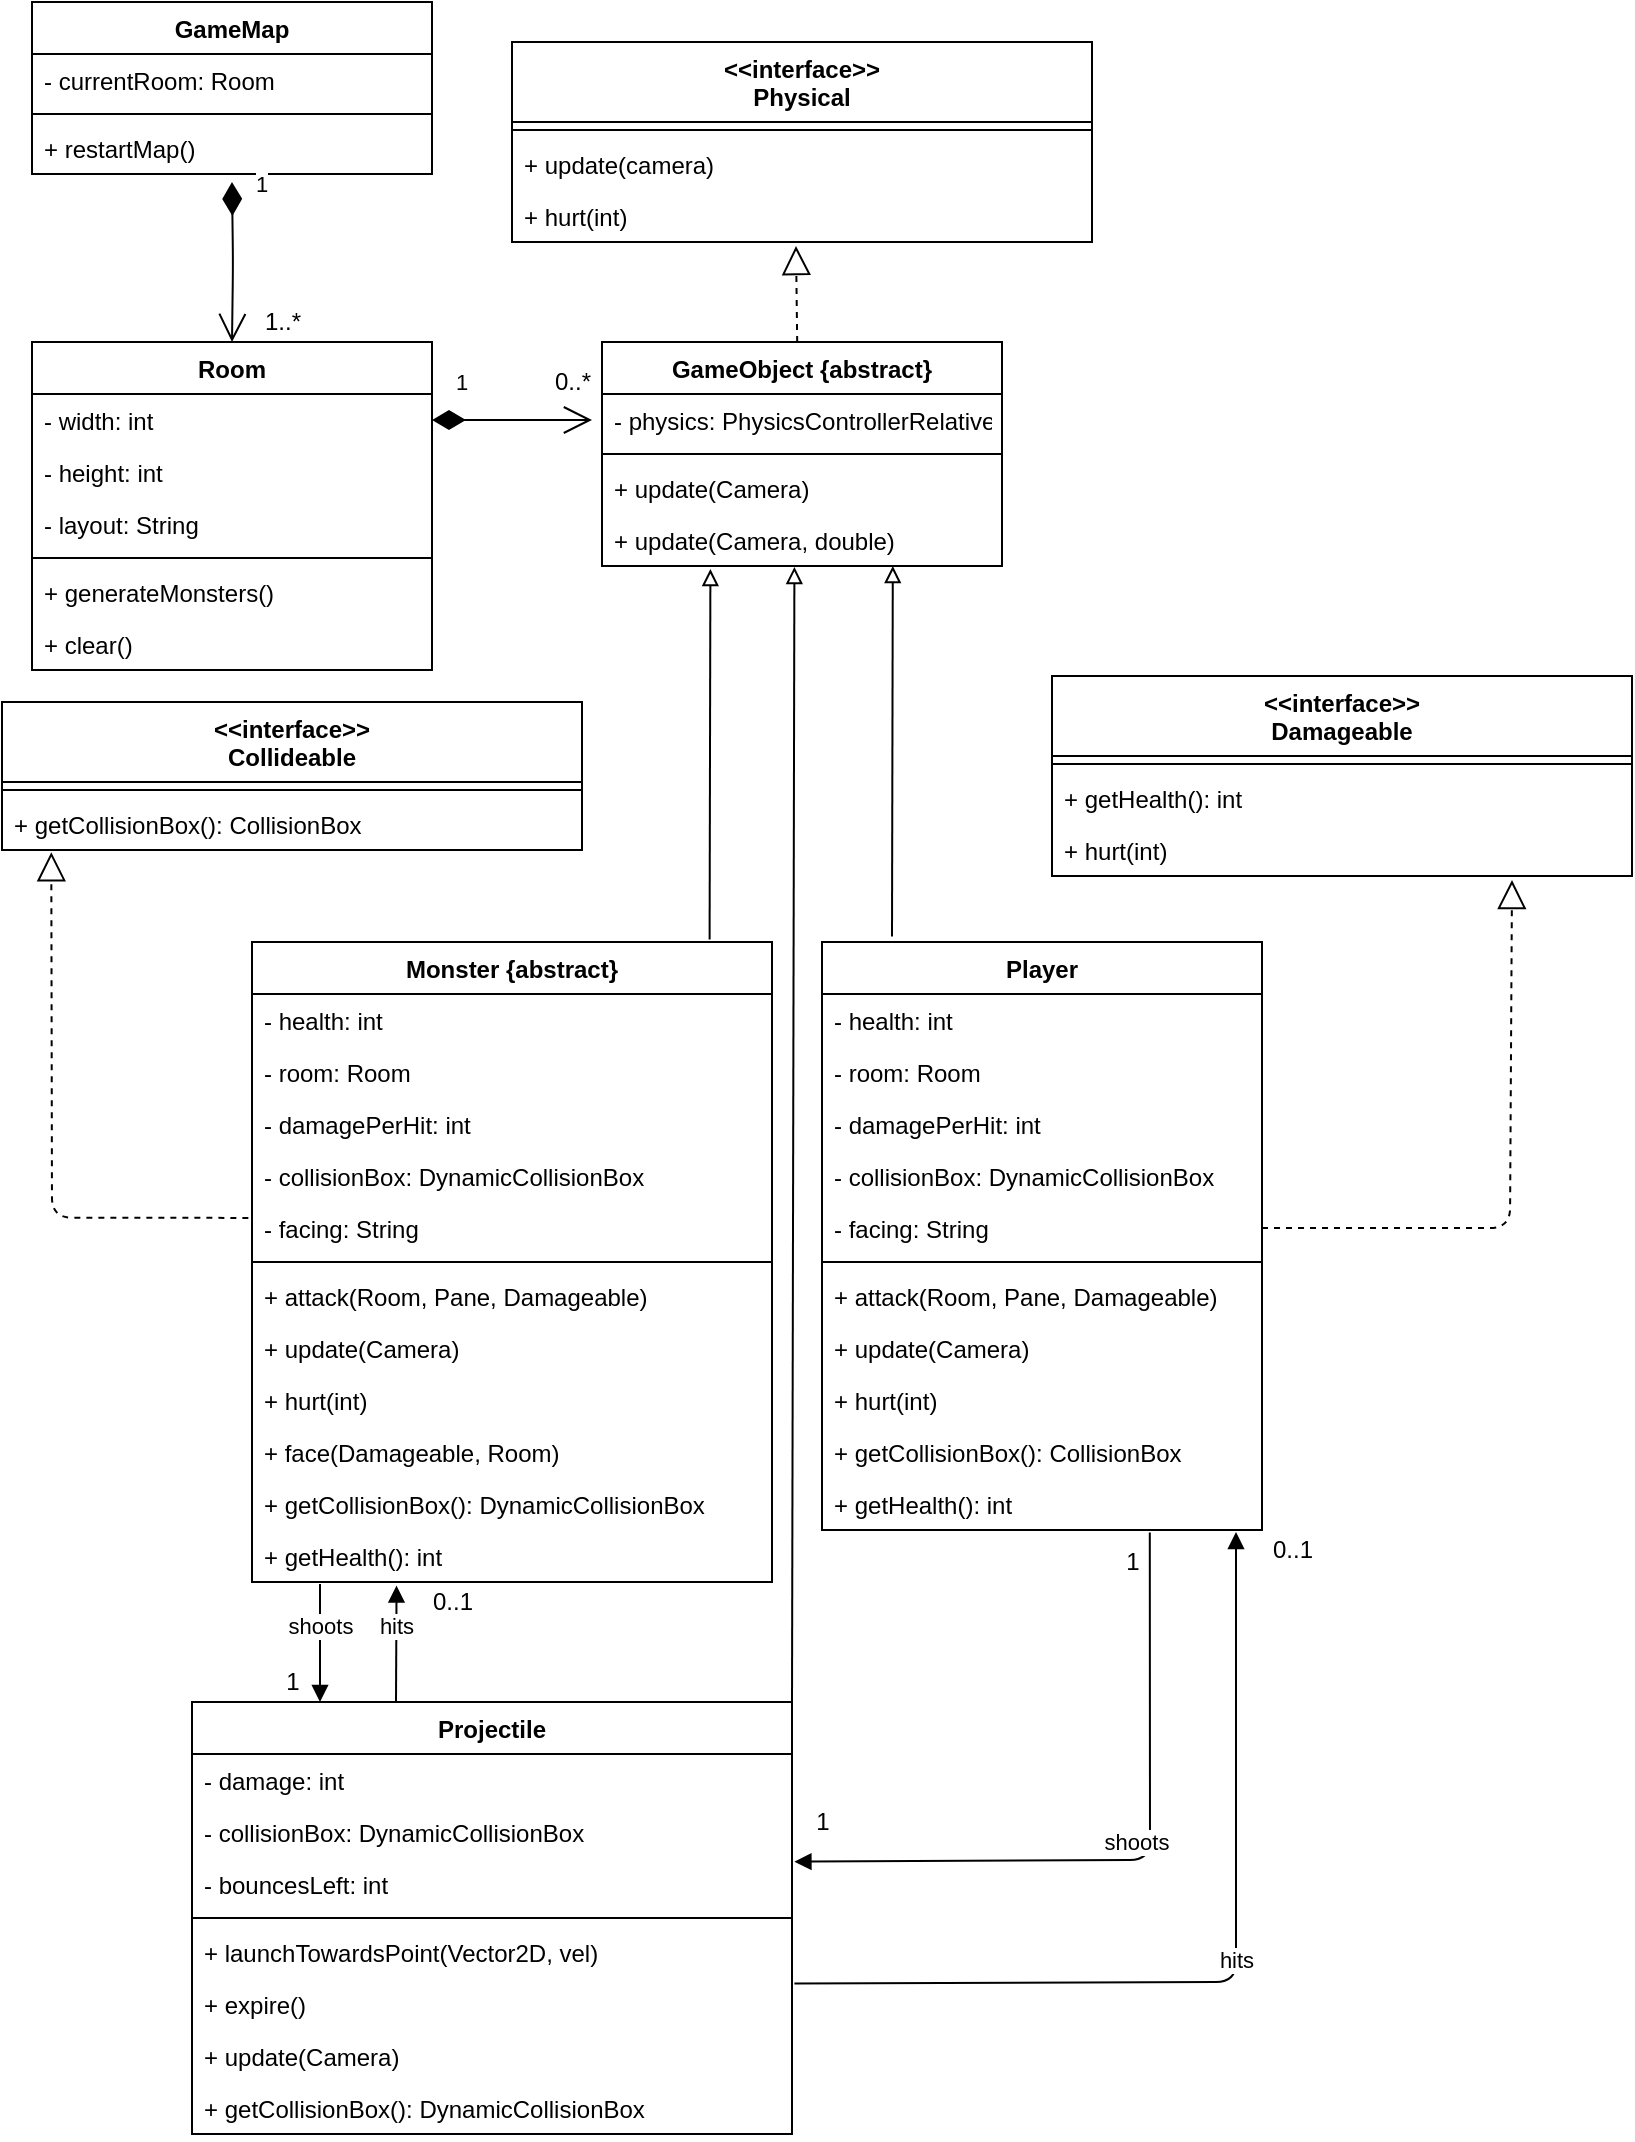<mxfile version="14.6.1" type="device"><diagram id="3t96VXbxoKb8-Y_9iRvL" name="Page-1"><mxGraphModel dx="-1938" dy="858" grid="1" gridSize="10" guides="1" tooltips="1" connect="1" arrows="1" fold="1" page="1" pageScale="1" pageWidth="850" pageHeight="1100" math="0" shadow="0"><root><mxCell id="0"/><mxCell id="1" parent="0"/><mxCell id="FaftBdrVpX5m8-xm0CtU-35" value="&lt;&lt;interface&gt;&gt;&#10;Physical" style="swimlane;fontStyle=1;align=center;verticalAlign=top;childLayout=stackLayout;horizontal=1;startSize=40;horizontalStack=0;resizeParent=1;resizeParentMax=0;resizeLast=0;collapsible=1;marginBottom=0;whiteSpace=wrap;" parent="1" vertex="1"><mxGeometry x="3670" y="20" width="290" height="100" as="geometry"/></mxCell><mxCell id="FaftBdrVpX5m8-xm0CtU-36" value="" style="line;strokeWidth=1;fillColor=none;align=left;verticalAlign=middle;spacingTop=-1;spacingLeft=3;spacingRight=3;rotatable=0;labelPosition=right;points=[];portConstraint=eastwest;" parent="FaftBdrVpX5m8-xm0CtU-35" vertex="1"><mxGeometry y="40" width="290" height="8" as="geometry"/></mxCell><mxCell id="FaftBdrVpX5m8-xm0CtU-37" value="+ update(camera)" style="text;strokeColor=none;fillColor=none;align=left;verticalAlign=top;spacingLeft=4;spacingRight=4;overflow=hidden;rotatable=0;points=[[0,0.5],[1,0.5]];portConstraint=eastwest;" parent="FaftBdrVpX5m8-xm0CtU-35" vertex="1"><mxGeometry y="48" width="290" height="26" as="geometry"/></mxCell><mxCell id="FaftBdrVpX5m8-xm0CtU-38" value="+ hurt(int)" style="text;strokeColor=none;fillColor=none;align=left;verticalAlign=top;spacingLeft=4;spacingRight=4;overflow=hidden;rotatable=0;points=[[0,0.5],[1,0.5]];portConstraint=eastwest;" parent="FaftBdrVpX5m8-xm0CtU-35" vertex="1"><mxGeometry y="74" width="290" height="26" as="geometry"/></mxCell><mxCell id="FaftBdrVpX5m8-xm0CtU-39" value="GameObject {abstract}" style="swimlane;fontStyle=1;align=center;verticalAlign=top;childLayout=stackLayout;horizontal=1;startSize=26;horizontalStack=0;resizeParent=1;resizeParentMax=0;resizeLast=0;collapsible=1;marginBottom=0;fontSize=12;" parent="1" vertex="1"><mxGeometry x="3715" y="170" width="200" height="112" as="geometry"/></mxCell><mxCell id="FaftBdrVpX5m8-xm0CtU-40" value="- physics: PhysicsControllerRelative" style="text;strokeColor=none;fillColor=none;align=left;verticalAlign=top;spacingLeft=4;spacingRight=4;overflow=hidden;rotatable=0;points=[[0,0.5],[1,0.5]];portConstraint=eastwest;" parent="FaftBdrVpX5m8-xm0CtU-39" vertex="1"><mxGeometry y="26" width="200" height="26" as="geometry"/></mxCell><mxCell id="FaftBdrVpX5m8-xm0CtU-41" value="" style="line;strokeWidth=1;fillColor=none;align=left;verticalAlign=middle;spacingTop=-1;spacingLeft=3;spacingRight=3;rotatable=0;labelPosition=right;points=[];portConstraint=eastwest;" parent="FaftBdrVpX5m8-xm0CtU-39" vertex="1"><mxGeometry y="52" width="200" height="8" as="geometry"/></mxCell><mxCell id="FaftBdrVpX5m8-xm0CtU-42" value="+ update(Camera)" style="text;strokeColor=none;fillColor=none;align=left;verticalAlign=top;spacingLeft=4;spacingRight=4;overflow=hidden;rotatable=0;points=[[0,0.5],[1,0.5]];portConstraint=eastwest;" parent="FaftBdrVpX5m8-xm0CtU-39" vertex="1"><mxGeometry y="60" width="200" height="26" as="geometry"/></mxCell><mxCell id="FaftBdrVpX5m8-xm0CtU-43" value="+ update(Camera, double)" style="text;strokeColor=none;fillColor=none;align=left;verticalAlign=top;spacingLeft=4;spacingRight=4;overflow=hidden;rotatable=0;points=[[0,0.5],[1,0.5]];portConstraint=eastwest;fontSize=12;" parent="FaftBdrVpX5m8-xm0CtU-39" vertex="1"><mxGeometry y="86" width="200" height="26" as="geometry"/></mxCell><mxCell id="FaftBdrVpX5m8-xm0CtU-44" value="&lt;&lt;interface&gt;&gt;&#10;Damageable" style="swimlane;fontStyle=1;align=center;verticalAlign=top;childLayout=stackLayout;horizontal=1;startSize=40;horizontalStack=0;resizeParent=1;resizeParentMax=0;resizeLast=0;collapsible=1;marginBottom=0;whiteSpace=wrap;" parent="1" vertex="1"><mxGeometry x="3940" y="337" width="290" height="100" as="geometry"/></mxCell><mxCell id="FaftBdrVpX5m8-xm0CtU-45" value="" style="line;strokeWidth=1;fillColor=none;align=left;verticalAlign=middle;spacingTop=-1;spacingLeft=3;spacingRight=3;rotatable=0;labelPosition=right;points=[];portConstraint=eastwest;" parent="FaftBdrVpX5m8-xm0CtU-44" vertex="1"><mxGeometry y="40" width="290" height="8" as="geometry"/></mxCell><mxCell id="FaftBdrVpX5m8-xm0CtU-46" value="+ getHealth(): int" style="text;strokeColor=none;fillColor=none;align=left;verticalAlign=top;spacingLeft=4;spacingRight=4;overflow=hidden;rotatable=0;points=[[0,0.5],[1,0.5]];portConstraint=eastwest;" parent="FaftBdrVpX5m8-xm0CtU-44" vertex="1"><mxGeometry y="48" width="290" height="26" as="geometry"/></mxCell><mxCell id="FaftBdrVpX5m8-xm0CtU-47" value="+ hurt(int)" style="text;strokeColor=none;fillColor=none;align=left;verticalAlign=top;spacingLeft=4;spacingRight=4;overflow=hidden;rotatable=0;points=[[0,0.5],[1,0.5]];portConstraint=eastwest;" parent="FaftBdrVpX5m8-xm0CtU-44" vertex="1"><mxGeometry y="74" width="290" height="26" as="geometry"/></mxCell><mxCell id="FaftBdrVpX5m8-xm0CtU-48" value="&lt;&lt;interface&gt;&gt;&#10;Collideable" style="swimlane;fontStyle=1;align=center;verticalAlign=top;childLayout=stackLayout;horizontal=1;startSize=40;horizontalStack=0;resizeParent=1;resizeParentMax=0;resizeLast=0;collapsible=1;marginBottom=0;whiteSpace=wrap;" parent="1" vertex="1"><mxGeometry x="3415" y="350" width="290" height="74" as="geometry"/></mxCell><mxCell id="FaftBdrVpX5m8-xm0CtU-49" value="" style="line;strokeWidth=1;fillColor=none;align=left;verticalAlign=middle;spacingTop=-1;spacingLeft=3;spacingRight=3;rotatable=0;labelPosition=right;points=[];portConstraint=eastwest;" parent="FaftBdrVpX5m8-xm0CtU-48" vertex="1"><mxGeometry y="40" width="290" height="8" as="geometry"/></mxCell><mxCell id="FaftBdrVpX5m8-xm0CtU-50" value="+ getCollisionBox(): CollisionBox" style="text;strokeColor=none;fillColor=none;align=left;verticalAlign=top;spacingLeft=4;spacingRight=4;overflow=hidden;rotatable=0;points=[[0,0.5],[1,0.5]];portConstraint=eastwest;" parent="FaftBdrVpX5m8-xm0CtU-48" vertex="1"><mxGeometry y="48" width="290" height="26" as="geometry"/></mxCell><mxCell id="FaftBdrVpX5m8-xm0CtU-52" value="Monster {abstract}" style="swimlane;fontStyle=1;align=center;verticalAlign=top;childLayout=stackLayout;horizontal=1;startSize=26;horizontalStack=0;resizeParent=1;resizeParentMax=0;resizeLast=0;collapsible=1;marginBottom=0;" parent="1" vertex="1"><mxGeometry x="3540" y="470" width="260" height="320" as="geometry"/></mxCell><mxCell id="FaftBdrVpX5m8-xm0CtU-53" value="- health: int" style="text;strokeColor=none;fillColor=none;align=left;verticalAlign=top;spacingLeft=4;spacingRight=4;overflow=hidden;rotatable=0;points=[[0,0.5],[1,0.5]];portConstraint=eastwest;" parent="FaftBdrVpX5m8-xm0CtU-52" vertex="1"><mxGeometry y="26" width="260" height="26" as="geometry"/></mxCell><mxCell id="FaftBdrVpX5m8-xm0CtU-54" value="- room: Room" style="text;strokeColor=none;fillColor=none;align=left;verticalAlign=top;spacingLeft=4;spacingRight=4;overflow=hidden;rotatable=0;points=[[0,0.5],[1,0.5]];portConstraint=eastwest;" parent="FaftBdrVpX5m8-xm0CtU-52" vertex="1"><mxGeometry y="52" width="260" height="26" as="geometry"/></mxCell><mxCell id="FaftBdrVpX5m8-xm0CtU-55" value="- damagePerHit: int" style="text;strokeColor=none;fillColor=none;align=left;verticalAlign=top;spacingLeft=4;spacingRight=4;overflow=hidden;rotatable=0;points=[[0,0.5],[1,0.5]];portConstraint=eastwest;" parent="FaftBdrVpX5m8-xm0CtU-52" vertex="1"><mxGeometry y="78" width="260" height="26" as="geometry"/></mxCell><mxCell id="FaftBdrVpX5m8-xm0CtU-56" value="- collisionBox: DynamicCollisionBox" style="text;strokeColor=none;fillColor=none;align=left;verticalAlign=top;spacingLeft=4;spacingRight=4;overflow=hidden;rotatable=0;points=[[0,0.5],[1,0.5]];portConstraint=eastwest;" parent="FaftBdrVpX5m8-xm0CtU-52" vertex="1"><mxGeometry y="104" width="260" height="26" as="geometry"/></mxCell><mxCell id="FaftBdrVpX5m8-xm0CtU-57" value="- facing: String" style="text;strokeColor=none;fillColor=none;align=left;verticalAlign=top;spacingLeft=4;spacingRight=4;overflow=hidden;rotatable=0;points=[[0,0.5],[1,0.5]];portConstraint=eastwest;" parent="FaftBdrVpX5m8-xm0CtU-52" vertex="1"><mxGeometry y="130" width="260" height="26" as="geometry"/></mxCell><mxCell id="FaftBdrVpX5m8-xm0CtU-58" value="" style="line;strokeWidth=1;fillColor=none;align=left;verticalAlign=middle;spacingTop=-1;spacingLeft=3;spacingRight=3;rotatable=0;labelPosition=right;points=[];portConstraint=eastwest;" parent="FaftBdrVpX5m8-xm0CtU-52" vertex="1"><mxGeometry y="156" width="260" height="8" as="geometry"/></mxCell><mxCell id="FaftBdrVpX5m8-xm0CtU-59" value="+ attack(Room, Pane, Damageable)" style="text;strokeColor=none;fillColor=none;align=left;verticalAlign=top;spacingLeft=4;spacingRight=4;overflow=hidden;rotatable=0;points=[[0,0.5],[1,0.5]];portConstraint=eastwest;" parent="FaftBdrVpX5m8-xm0CtU-52" vertex="1"><mxGeometry y="164" width="260" height="26" as="geometry"/></mxCell><mxCell id="FaftBdrVpX5m8-xm0CtU-60" value="+ update(Camera)" style="text;strokeColor=none;fillColor=none;align=left;verticalAlign=top;spacingLeft=4;spacingRight=4;overflow=hidden;rotatable=0;points=[[0,0.5],[1,0.5]];portConstraint=eastwest;" parent="FaftBdrVpX5m8-xm0CtU-52" vertex="1"><mxGeometry y="190" width="260" height="26" as="geometry"/></mxCell><mxCell id="FaftBdrVpX5m8-xm0CtU-61" value="+ hurt(int)" style="text;strokeColor=none;fillColor=none;align=left;verticalAlign=top;spacingLeft=4;spacingRight=4;overflow=hidden;rotatable=0;points=[[0,0.5],[1,0.5]];portConstraint=eastwest;" parent="FaftBdrVpX5m8-xm0CtU-52" vertex="1"><mxGeometry y="216" width="260" height="26" as="geometry"/></mxCell><mxCell id="FaftBdrVpX5m8-xm0CtU-62" value="+ face(Damageable, Room)" style="text;strokeColor=none;fillColor=none;align=left;verticalAlign=top;spacingLeft=4;spacingRight=4;overflow=hidden;rotatable=0;points=[[0,0.5],[1,0.5]];portConstraint=eastwest;" parent="FaftBdrVpX5m8-xm0CtU-52" vertex="1"><mxGeometry y="242" width="260" height="26" as="geometry"/></mxCell><mxCell id="FaftBdrVpX5m8-xm0CtU-63" value="+ getCollisionBox(): DynamicCollisionBox" style="text;strokeColor=none;fillColor=none;align=left;verticalAlign=top;spacingLeft=4;spacingRight=4;overflow=hidden;rotatable=0;points=[[0,0.5],[1,0.5]];portConstraint=eastwest;" parent="FaftBdrVpX5m8-xm0CtU-52" vertex="1"><mxGeometry y="268" width="260" height="26" as="geometry"/></mxCell><mxCell id="FaftBdrVpX5m8-xm0CtU-64" value="+ getHealth(): int" style="text;strokeColor=none;fillColor=none;align=left;verticalAlign=top;spacingLeft=4;spacingRight=4;overflow=hidden;rotatable=0;points=[[0,0.5],[1,0.5]];portConstraint=eastwest;" parent="FaftBdrVpX5m8-xm0CtU-52" vertex="1"><mxGeometry y="294" width="260" height="26" as="geometry"/></mxCell><mxCell id="FaftBdrVpX5m8-xm0CtU-65" value="Player" style="swimlane;fontStyle=1;align=center;verticalAlign=top;childLayout=stackLayout;horizontal=1;startSize=26;horizontalStack=0;resizeParent=1;resizeParentMax=0;resizeLast=0;collapsible=1;marginBottom=0;" parent="1" vertex="1"><mxGeometry x="3825" y="470" width="220" height="294" as="geometry"/></mxCell><mxCell id="FaftBdrVpX5m8-xm0CtU-66" value="- health: int" style="text;strokeColor=none;fillColor=none;align=left;verticalAlign=top;spacingLeft=4;spacingRight=4;overflow=hidden;rotatable=0;points=[[0,0.5],[1,0.5]];portConstraint=eastwest;" parent="FaftBdrVpX5m8-xm0CtU-65" vertex="1"><mxGeometry y="26" width="220" height="26" as="geometry"/></mxCell><mxCell id="FaftBdrVpX5m8-xm0CtU-67" value="- room: Room" style="text;strokeColor=none;fillColor=none;align=left;verticalAlign=top;spacingLeft=4;spacingRight=4;overflow=hidden;rotatable=0;points=[[0,0.5],[1,0.5]];portConstraint=eastwest;" parent="FaftBdrVpX5m8-xm0CtU-65" vertex="1"><mxGeometry y="52" width="220" height="26" as="geometry"/></mxCell><mxCell id="FaftBdrVpX5m8-xm0CtU-68" value="- damagePerHit: int" style="text;strokeColor=none;fillColor=none;align=left;verticalAlign=top;spacingLeft=4;spacingRight=4;overflow=hidden;rotatable=0;points=[[0,0.5],[1,0.5]];portConstraint=eastwest;" parent="FaftBdrVpX5m8-xm0CtU-65" vertex="1"><mxGeometry y="78" width="220" height="26" as="geometry"/></mxCell><mxCell id="FaftBdrVpX5m8-xm0CtU-69" value="- collisionBox: DynamicCollisionBox " style="text;strokeColor=none;fillColor=none;align=left;verticalAlign=top;spacingLeft=4;spacingRight=4;overflow=hidden;rotatable=0;points=[[0,0.5],[1,0.5]];portConstraint=eastwest;" parent="FaftBdrVpX5m8-xm0CtU-65" vertex="1"><mxGeometry y="104" width="220" height="26" as="geometry"/></mxCell><mxCell id="FaftBdrVpX5m8-xm0CtU-70" value="- facing: String" style="text;strokeColor=none;fillColor=none;align=left;verticalAlign=top;spacingLeft=4;spacingRight=4;overflow=hidden;rotatable=0;points=[[0,0.5],[1,0.5]];portConstraint=eastwest;" parent="FaftBdrVpX5m8-xm0CtU-65" vertex="1"><mxGeometry y="130" width="220" height="26" as="geometry"/></mxCell><mxCell id="FaftBdrVpX5m8-xm0CtU-71" value="" style="line;strokeWidth=1;fillColor=none;align=left;verticalAlign=middle;spacingTop=-1;spacingLeft=3;spacingRight=3;rotatable=0;labelPosition=right;points=[];portConstraint=eastwest;" parent="FaftBdrVpX5m8-xm0CtU-65" vertex="1"><mxGeometry y="156" width="220" height="8" as="geometry"/></mxCell><mxCell id="FaftBdrVpX5m8-xm0CtU-72" value="+ attack(Room, Pane, Damageable)" style="text;strokeColor=none;fillColor=none;align=left;verticalAlign=top;spacingLeft=4;spacingRight=4;overflow=hidden;rotatable=0;points=[[0,0.5],[1,0.5]];portConstraint=eastwest;" parent="FaftBdrVpX5m8-xm0CtU-65" vertex="1"><mxGeometry y="164" width="220" height="26" as="geometry"/></mxCell><mxCell id="FaftBdrVpX5m8-xm0CtU-73" value="+ update(Camera)" style="text;strokeColor=none;fillColor=none;align=left;verticalAlign=top;spacingLeft=4;spacingRight=4;overflow=hidden;rotatable=0;points=[[0,0.5],[1,0.5]];portConstraint=eastwest;" parent="FaftBdrVpX5m8-xm0CtU-65" vertex="1"><mxGeometry y="190" width="220" height="26" as="geometry"/></mxCell><mxCell id="FaftBdrVpX5m8-xm0CtU-74" value="+ hurt(int)" style="text;strokeColor=none;fillColor=none;align=left;verticalAlign=top;spacingLeft=4;spacingRight=4;overflow=hidden;rotatable=0;points=[[0,0.5],[1,0.5]];portConstraint=eastwest;" parent="FaftBdrVpX5m8-xm0CtU-65" vertex="1"><mxGeometry y="216" width="220" height="26" as="geometry"/></mxCell><mxCell id="FaftBdrVpX5m8-xm0CtU-75" value="+ getCollisionBox(): CollisionBox" style="text;strokeColor=none;fillColor=none;align=left;verticalAlign=top;spacingLeft=4;spacingRight=4;overflow=hidden;rotatable=0;points=[[0,0.5],[1,0.5]];portConstraint=eastwest;" parent="FaftBdrVpX5m8-xm0CtU-65" vertex="1"><mxGeometry y="242" width="220" height="26" as="geometry"/></mxCell><mxCell id="FaftBdrVpX5m8-xm0CtU-76" value="+ getHealth(): int" style="text;strokeColor=none;fillColor=none;align=left;verticalAlign=top;spacingLeft=4;spacingRight=4;overflow=hidden;rotatable=0;points=[[0,0.5],[1,0.5]];portConstraint=eastwest;" parent="FaftBdrVpX5m8-xm0CtU-65" vertex="1"><mxGeometry y="268" width="220" height="26" as="geometry"/></mxCell><mxCell id="FaftBdrVpX5m8-xm0CtU-78" value="Projectile" style="swimlane;fontStyle=1;align=center;verticalAlign=top;childLayout=stackLayout;horizontal=1;startSize=26;horizontalStack=0;resizeParent=1;resizeParentMax=0;resizeLast=0;collapsible=1;marginBottom=0;" parent="1" vertex="1"><mxGeometry x="3510" y="850" width="300" height="216" as="geometry"/></mxCell><mxCell id="FaftBdrVpX5m8-xm0CtU-79" value="- damage: int" style="text;strokeColor=none;fillColor=none;align=left;verticalAlign=top;spacingLeft=4;spacingRight=4;overflow=hidden;rotatable=0;points=[[0,0.5],[1,0.5]];portConstraint=eastwest;" parent="FaftBdrVpX5m8-xm0CtU-78" vertex="1"><mxGeometry y="26" width="300" height="26" as="geometry"/></mxCell><mxCell id="FaftBdrVpX5m8-xm0CtU-80" value="- collisionBox: DynamicCollisionBox" style="text;strokeColor=none;fillColor=none;align=left;verticalAlign=top;spacingLeft=4;spacingRight=4;overflow=hidden;rotatable=0;points=[[0,0.5],[1,0.5]];portConstraint=eastwest;" parent="FaftBdrVpX5m8-xm0CtU-78" vertex="1"><mxGeometry y="52" width="300" height="26" as="geometry"/></mxCell><mxCell id="FaftBdrVpX5m8-xm0CtU-81" value="- bouncesLeft: int" style="text;strokeColor=none;fillColor=none;align=left;verticalAlign=top;spacingLeft=4;spacingRight=4;overflow=hidden;rotatable=0;points=[[0,0.5],[1,0.5]];portConstraint=eastwest;" parent="FaftBdrVpX5m8-xm0CtU-78" vertex="1"><mxGeometry y="78" width="300" height="26" as="geometry"/></mxCell><mxCell id="FaftBdrVpX5m8-xm0CtU-82" value="" style="line;strokeWidth=1;fillColor=none;align=left;verticalAlign=middle;spacingTop=-1;spacingLeft=3;spacingRight=3;rotatable=0;labelPosition=right;points=[];portConstraint=eastwest;" parent="FaftBdrVpX5m8-xm0CtU-78" vertex="1"><mxGeometry y="104" width="300" height="8" as="geometry"/></mxCell><mxCell id="FaftBdrVpX5m8-xm0CtU-83" value="+ launchTowardsPoint(Vector2D, vel)" style="text;strokeColor=none;fillColor=none;align=left;verticalAlign=top;spacingLeft=4;spacingRight=4;overflow=hidden;rotatable=0;points=[[0,0.5],[1,0.5]];portConstraint=eastwest;" parent="FaftBdrVpX5m8-xm0CtU-78" vertex="1"><mxGeometry y="112" width="300" height="26" as="geometry"/></mxCell><mxCell id="FaftBdrVpX5m8-xm0CtU-84" value="+ expire()" style="text;strokeColor=none;fillColor=none;align=left;verticalAlign=top;spacingLeft=4;spacingRight=4;overflow=hidden;rotatable=0;points=[[0,0.5],[1,0.5]];portConstraint=eastwest;" parent="FaftBdrVpX5m8-xm0CtU-78" vertex="1"><mxGeometry y="138" width="300" height="26" as="geometry"/></mxCell><mxCell id="FaftBdrVpX5m8-xm0CtU-85" value="+ update(Camera)" style="text;strokeColor=none;fillColor=none;align=left;verticalAlign=top;spacingLeft=4;spacingRight=4;overflow=hidden;rotatable=0;points=[[0,0.5],[1,0.5]];portConstraint=eastwest;" parent="FaftBdrVpX5m8-xm0CtU-78" vertex="1"><mxGeometry y="164" width="300" height="26" as="geometry"/></mxCell><mxCell id="FaftBdrVpX5m8-xm0CtU-86" value="+ getCollisionBox(): DynamicCollisionBox" style="text;strokeColor=none;fillColor=none;align=left;verticalAlign=top;spacingLeft=4;spacingRight=4;overflow=hidden;rotatable=0;points=[[0,0.5],[1,0.5]];portConstraint=eastwest;" parent="FaftBdrVpX5m8-xm0CtU-78" vertex="1"><mxGeometry y="190" width="300" height="26" as="geometry"/></mxCell><mxCell id="FaftBdrVpX5m8-xm0CtU-88" value="" style="endArrow=block;dashed=1;endFill=0;endSize=12;html=1;fontSize=12;exitX=0.488;exitY=0;exitDx=0;exitDy=0;exitPerimeter=0;" parent="1" source="FaftBdrVpX5m8-xm0CtU-39" edge="1"><mxGeometry width="160" relative="1" as="geometry"><mxPoint x="2355" y="135" as="sourcePoint"/><mxPoint x="3812" y="122" as="targetPoint"/></mxGeometry></mxCell><mxCell id="FaftBdrVpX5m8-xm0CtU-95" value="hits" style="html=1;verticalAlign=bottom;endArrow=block;exitX=1.004;exitY=0.104;exitDx=0;exitDy=0;exitPerimeter=0;" parent="1" source="FaftBdrVpX5m8-xm0CtU-84" edge="1"><mxGeometry width="80" relative="1" as="geometry"><mxPoint x="3920.0" y="989.972" as="sourcePoint"/><mxPoint x="4032" y="765" as="targetPoint"/><Array as="points"><mxPoint x="4032" y="990"/></Array></mxGeometry></mxCell><mxCell id="FaftBdrVpX5m8-xm0CtU-96" value="shoots" style="html=1;verticalAlign=bottom;endArrow=block;entryX=1.004;entryY=0.07;entryDx=0;entryDy=0;exitX=0.745;exitY=1.046;exitDx=0;exitDy=0;exitPerimeter=0;entryPerimeter=0;" parent="1" source="FaftBdrVpX5m8-xm0CtU-76" target="FaftBdrVpX5m8-xm0CtU-81" edge="1"><mxGeometry width="80" relative="1" as="geometry"><mxPoint x="4155" y="764" as="sourcePoint"/><mxPoint x="3920" y="929" as="targetPoint"/><Array as="points"><mxPoint x="3989" y="929"/></Array></mxGeometry></mxCell><mxCell id="FaftBdrVpX5m8-xm0CtU-97" value="" style="endArrow=block;dashed=1;endFill=0;endSize=12;html=1;fontSize=12;exitX=-0.007;exitY=0.306;exitDx=0;exitDy=0;exitPerimeter=0;entryX=0.085;entryY=1.042;entryDx=0;entryDy=0;entryPerimeter=0;" parent="1" source="FaftBdrVpX5m8-xm0CtU-57" target="FaftBdrVpX5m8-xm0CtU-50" edge="1"><mxGeometry width="160" relative="1" as="geometry"><mxPoint x="3440" y="427" as="sourcePoint"/><mxPoint x="3420" y="470" as="targetPoint"/><Array as="points"><mxPoint x="3440" y="607.82"/></Array></mxGeometry></mxCell><mxCell id="FaftBdrVpX5m8-xm0CtU-99" value="" style="endArrow=block;dashed=1;endFill=0;endSize=12;html=1;fontSize=12;exitX=1;exitY=0.5;exitDx=0;exitDy=0;" parent="1" source="FaftBdrVpX5m8-xm0CtU-70" edge="1"><mxGeometry width="160" relative="1" as="geometry"><mxPoint x="4169" y="440" as="sourcePoint"/><mxPoint x="4170" y="439" as="targetPoint"/><Array as="points"><mxPoint x="4169" y="613"/></Array></mxGeometry></mxCell><mxCell id="FaftBdrVpX5m8-xm0CtU-110" value="hits" style="html=1;verticalAlign=bottom;endArrow=block;entryX=0.278;entryY=1.069;entryDx=0;entryDy=0;entryPerimeter=0;" parent="1" target="FaftBdrVpX5m8-xm0CtU-64" edge="1"><mxGeometry width="80" relative="1" as="geometry"><mxPoint x="3612" y="850" as="sourcePoint"/><mxPoint x="3616" y="792" as="targetPoint"/></mxGeometry></mxCell><mxCell id="FaftBdrVpX5m8-xm0CtU-112" value="shoots" style="html=1;verticalAlign=bottom;endArrow=block;" parent="1" edge="1"><mxGeometry width="80" relative="1" as="geometry"><mxPoint x="3574" y="791" as="sourcePoint"/><mxPoint x="3574" y="850" as="targetPoint"/></mxGeometry></mxCell><mxCell id="FaftBdrVpX5m8-xm0CtU-113" value="0..1" style="text;html=1;align=center;verticalAlign=middle;resizable=0;points=[];autosize=1;strokeColor=none;" parent="1" vertex="1"><mxGeometry x="3620" y="790" width="40" height="20" as="geometry"/></mxCell><mxCell id="FaftBdrVpX5m8-xm0CtU-114" value="1" style="text;html=1;align=center;verticalAlign=middle;resizable=0;points=[];autosize=1;strokeColor=none;" parent="1" vertex="1"><mxGeometry x="3550" y="830" width="20" height="20" as="geometry"/></mxCell><mxCell id="FaftBdrVpX5m8-xm0CtU-115" value="0..1" style="text;html=1;align=center;verticalAlign=middle;resizable=0;points=[];autosize=1;strokeColor=none;" parent="1" vertex="1"><mxGeometry x="4040" y="764" width="40" height="20" as="geometry"/></mxCell><mxCell id="FaftBdrVpX5m8-xm0CtU-116" value="1" style="text;html=1;align=center;verticalAlign=middle;resizable=0;points=[];autosize=1;strokeColor=none;" parent="1" vertex="1"><mxGeometry x="3815" y="900" width="20" height="20" as="geometry"/></mxCell><mxCell id="FaftBdrVpX5m8-xm0CtU-117" value="1" style="text;html=1;align=center;verticalAlign=middle;resizable=0;points=[];autosize=1;strokeColor=none;" parent="1" vertex="1"><mxGeometry x="3970" y="770" width="20" height="20" as="geometry"/></mxCell><mxCell id="GZKu8QBBRdE8U0Z6Or0N-2" value="" style="endArrow=block;html=1;endFill=0;exitX=0.88;exitY=-0.004;exitDx=0;exitDy=0;exitPerimeter=0;entryX=0.271;entryY=1.057;entryDx=0;entryDy=0;entryPerimeter=0;" parent="1" source="FaftBdrVpX5m8-xm0CtU-52" target="FaftBdrVpX5m8-xm0CtU-43" edge="1"><mxGeometry width="50" height="50" relative="1" as="geometry"><mxPoint x="3780" y="283" as="sourcePoint"/><mxPoint x="3769" y="290" as="targetPoint"/></mxGeometry></mxCell><mxCell id="GZKu8QBBRdE8U0Z6Or0N-4" value="Room" style="swimlane;fontStyle=1;align=center;verticalAlign=top;childLayout=stackLayout;horizontal=1;startSize=26;horizontalStack=0;resizeParent=1;resizeParentMax=0;resizeLast=0;collapsible=1;marginBottom=0;fontSize=12;" parent="1" vertex="1"><mxGeometry x="3430" y="170" width="200" height="164" as="geometry"/></mxCell><mxCell id="GZKu8QBBRdE8U0Z6Or0N-5" value="- width: int" style="text;strokeColor=none;fillColor=none;align=left;verticalAlign=top;spacingLeft=4;spacingRight=4;overflow=hidden;rotatable=0;points=[[0,0.5],[1,0.5]];portConstraint=eastwest;" parent="GZKu8QBBRdE8U0Z6Or0N-4" vertex="1"><mxGeometry y="26" width="200" height="26" as="geometry"/></mxCell><mxCell id="GZKu8QBBRdE8U0Z6Or0N-9" value="- height: int" style="text;strokeColor=none;fillColor=none;align=left;verticalAlign=top;spacingLeft=4;spacingRight=4;overflow=hidden;rotatable=0;points=[[0,0.5],[1,0.5]];portConstraint=eastwest;" parent="GZKu8QBBRdE8U0Z6Or0N-4" vertex="1"><mxGeometry y="52" width="200" height="26" as="geometry"/></mxCell><mxCell id="GZKu8QBBRdE8U0Z6Or0N-10" value="- layout: String" style="text;strokeColor=none;fillColor=none;align=left;verticalAlign=top;spacingLeft=4;spacingRight=4;overflow=hidden;rotatable=0;points=[[0,0.5],[1,0.5]];portConstraint=eastwest;" parent="GZKu8QBBRdE8U0Z6Or0N-4" vertex="1"><mxGeometry y="78" width="200" height="26" as="geometry"/></mxCell><mxCell id="GZKu8QBBRdE8U0Z6Or0N-6" value="" style="line;strokeWidth=1;fillColor=none;align=left;verticalAlign=middle;spacingTop=-1;spacingLeft=3;spacingRight=3;rotatable=0;labelPosition=right;points=[];portConstraint=eastwest;" parent="GZKu8QBBRdE8U0Z6Or0N-4" vertex="1"><mxGeometry y="104" width="200" height="8" as="geometry"/></mxCell><mxCell id="GZKu8QBBRdE8U0Z6Or0N-7" value="+ generateMonsters()" style="text;strokeColor=none;fillColor=none;align=left;verticalAlign=top;spacingLeft=4;spacingRight=4;overflow=hidden;rotatable=0;points=[[0,0.5],[1,0.5]];portConstraint=eastwest;" parent="GZKu8QBBRdE8U0Z6Or0N-4" vertex="1"><mxGeometry y="112" width="200" height="26" as="geometry"/></mxCell><mxCell id="GZKu8QBBRdE8U0Z6Or0N-8" value="+ clear()" style="text;strokeColor=none;fillColor=none;align=left;verticalAlign=top;spacingLeft=4;spacingRight=4;overflow=hidden;rotatable=0;points=[[0,0.5],[1,0.5]];portConstraint=eastwest;fontSize=12;" parent="GZKu8QBBRdE8U0Z6Or0N-4" vertex="1"><mxGeometry y="138" width="200" height="26" as="geometry"/></mxCell><mxCell id="GZKu8QBBRdE8U0Z6Or0N-12" value="0..*" style="text;html=1;align=center;verticalAlign=middle;resizable=0;points=[];autosize=1;strokeColor=none;" parent="1" vertex="1"><mxGeometry x="3685" y="180" width="30" height="20" as="geometry"/></mxCell><mxCell id="GZKu8QBBRdE8U0Z6Or0N-13" value="GameMap" style="swimlane;fontStyle=1;align=center;verticalAlign=top;childLayout=stackLayout;horizontal=1;startSize=26;horizontalStack=0;resizeParent=1;resizeParentMax=0;resizeLast=0;collapsible=1;marginBottom=0;fontSize=12;" parent="1" vertex="1"><mxGeometry x="3430" width="200" height="86" as="geometry"/></mxCell><mxCell id="GZKu8QBBRdE8U0Z6Or0N-15" value="- currentRoom: Room" style="text;strokeColor=none;fillColor=none;align=left;verticalAlign=top;spacingLeft=4;spacingRight=4;overflow=hidden;rotatable=0;points=[[0,0.5],[1,0.5]];portConstraint=eastwest;" parent="GZKu8QBBRdE8U0Z6Or0N-13" vertex="1"><mxGeometry y="26" width="200" height="26" as="geometry"/></mxCell><mxCell id="GZKu8QBBRdE8U0Z6Or0N-17" value="" style="line;strokeWidth=1;fillColor=none;align=left;verticalAlign=middle;spacingTop=-1;spacingLeft=3;spacingRight=3;rotatable=0;labelPosition=right;points=[];portConstraint=eastwest;" parent="GZKu8QBBRdE8U0Z6Or0N-13" vertex="1"><mxGeometry y="52" width="200" height="8" as="geometry"/></mxCell><mxCell id="GZKu8QBBRdE8U0Z6Or0N-18" value="+ restartMap()" style="text;strokeColor=none;fillColor=none;align=left;verticalAlign=top;spacingLeft=4;spacingRight=4;overflow=hidden;rotatable=0;points=[[0,0.5],[1,0.5]];portConstraint=eastwest;" parent="GZKu8QBBRdE8U0Z6Or0N-13" vertex="1"><mxGeometry y="60" width="200" height="26" as="geometry"/></mxCell><mxCell id="GZKu8QBBRdE8U0Z6Or0N-22" value="1" style="endArrow=open;html=1;endSize=12;startArrow=diamondThin;startSize=14;startFill=1;edgeStyle=orthogonalEdgeStyle;align=left;verticalAlign=bottom;entryX=0.5;entryY=0;entryDx=0;entryDy=0;" parent="1" target="GZKu8QBBRdE8U0Z6Or0N-4" edge="1"><mxGeometry x="-0.75" y="10" relative="1" as="geometry"><mxPoint x="3530" y="90" as="sourcePoint"/><mxPoint x="3690" y="100" as="targetPoint"/><mxPoint as="offset"/></mxGeometry></mxCell><mxCell id="GZKu8QBBRdE8U0Z6Or0N-23" value="1..*" style="text;html=1;align=center;verticalAlign=middle;resizable=0;points=[];autosize=1;strokeColor=none;" parent="1" vertex="1"><mxGeometry x="3540" y="150" width="30" height="20" as="geometry"/></mxCell><mxCell id="GZKu8QBBRdE8U0Z6Or0N-25" value="1" style="endArrow=open;html=1;endSize=12;startArrow=diamondThin;startSize=14;startFill=1;edgeStyle=orthogonalEdgeStyle;align=left;verticalAlign=bottom;exitX=1;exitY=0.5;exitDx=0;exitDy=0;" parent="1" source="GZKu8QBBRdE8U0Z6Or0N-5" edge="1"><mxGeometry x="-0.75" y="10" relative="1" as="geometry"><mxPoint x="3540" y="100" as="sourcePoint"/><mxPoint x="3710" y="209" as="targetPoint"/><mxPoint as="offset"/></mxGeometry></mxCell><mxCell id="GZKu8QBBRdE8U0Z6Or0N-26" value="" style="endArrow=block;html=1;endFill=0;exitX=0.88;exitY=-0.004;exitDx=0;exitDy=0;exitPerimeter=0;entryX=0.271;entryY=1.057;entryDx=0;entryDy=0;entryPerimeter=0;" parent="1" edge="1"><mxGeometry width="50" height="50" relative="1" as="geometry"><mxPoint x="3860" y="467.24" as="sourcePoint"/><mxPoint x="3860.4" y="282.002" as="targetPoint"/></mxGeometry></mxCell><mxCell id="GZKu8QBBRdE8U0Z6Or0N-27" value="" style="endArrow=block;html=1;endFill=0;exitX=1;exitY=0;exitDx=0;exitDy=0;entryX=0.481;entryY=1.018;entryDx=0;entryDy=0;entryPerimeter=0;" parent="1" source="FaftBdrVpX5m8-xm0CtU-78" target="FaftBdrVpX5m8-xm0CtU-43" edge="1"><mxGeometry width="50" height="50" relative="1" as="geometry"><mxPoint x="3815" y="467.24" as="sourcePoint"/><mxPoint x="3815.4" y="282.002" as="targetPoint"/></mxGeometry></mxCell></root></mxGraphModel></diagram></mxfile>